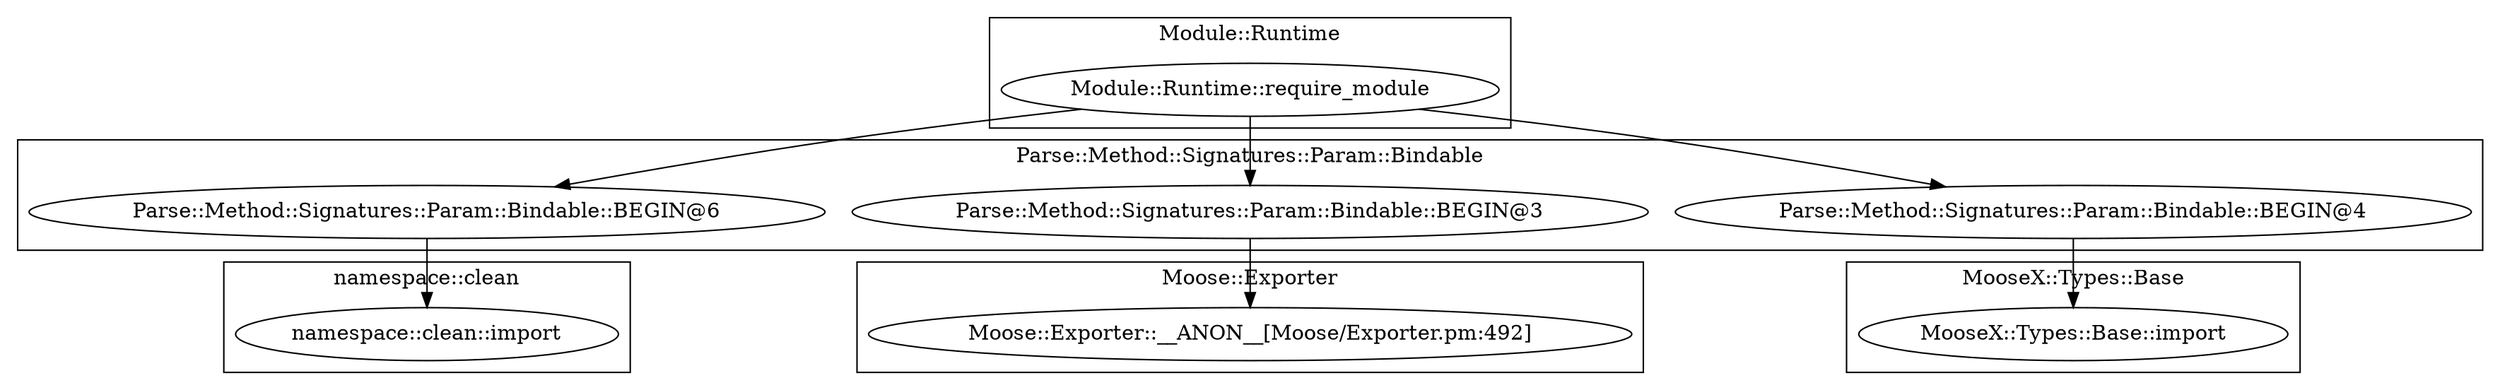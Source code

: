 digraph {
graph [overlap=false]
subgraph cluster_namespace_clean {
	label="namespace::clean";
	"namespace::clean::import";
}
subgraph cluster_Module_Runtime {
	label="Module::Runtime";
	"Module::Runtime::require_module";
}
subgraph cluster_Parse_Method_Signatures_Param_Bindable {
	label="Parse::Method::Signatures::Param::Bindable";
	"Parse::Method::Signatures::Param::Bindable::BEGIN@6";
	"Parse::Method::Signatures::Param::Bindable::BEGIN@3";
	"Parse::Method::Signatures::Param::Bindable::BEGIN@4";
}
subgraph cluster_MooseX_Types_Base {
	label="MooseX::Types::Base";
	"MooseX::Types::Base::import";
}
subgraph cluster_Moose_Exporter {
	label="Moose::Exporter";
	"Moose::Exporter::__ANON__[Moose/Exporter.pm:492]";
}
"Module::Runtime::require_module" -> "Parse::Method::Signatures::Param::Bindable::BEGIN@6";
"Parse::Method::Signatures::Param::Bindable::BEGIN@6" -> "namespace::clean::import";
"Module::Runtime::require_module" -> "Parse::Method::Signatures::Param::Bindable::BEGIN@4";
"Parse::Method::Signatures::Param::Bindable::BEGIN@3" -> "Moose::Exporter::__ANON__[Moose/Exporter.pm:492]";
"Parse::Method::Signatures::Param::Bindable::BEGIN@4" -> "MooseX::Types::Base::import";
"Module::Runtime::require_module" -> "Parse::Method::Signatures::Param::Bindable::BEGIN@3";
}
